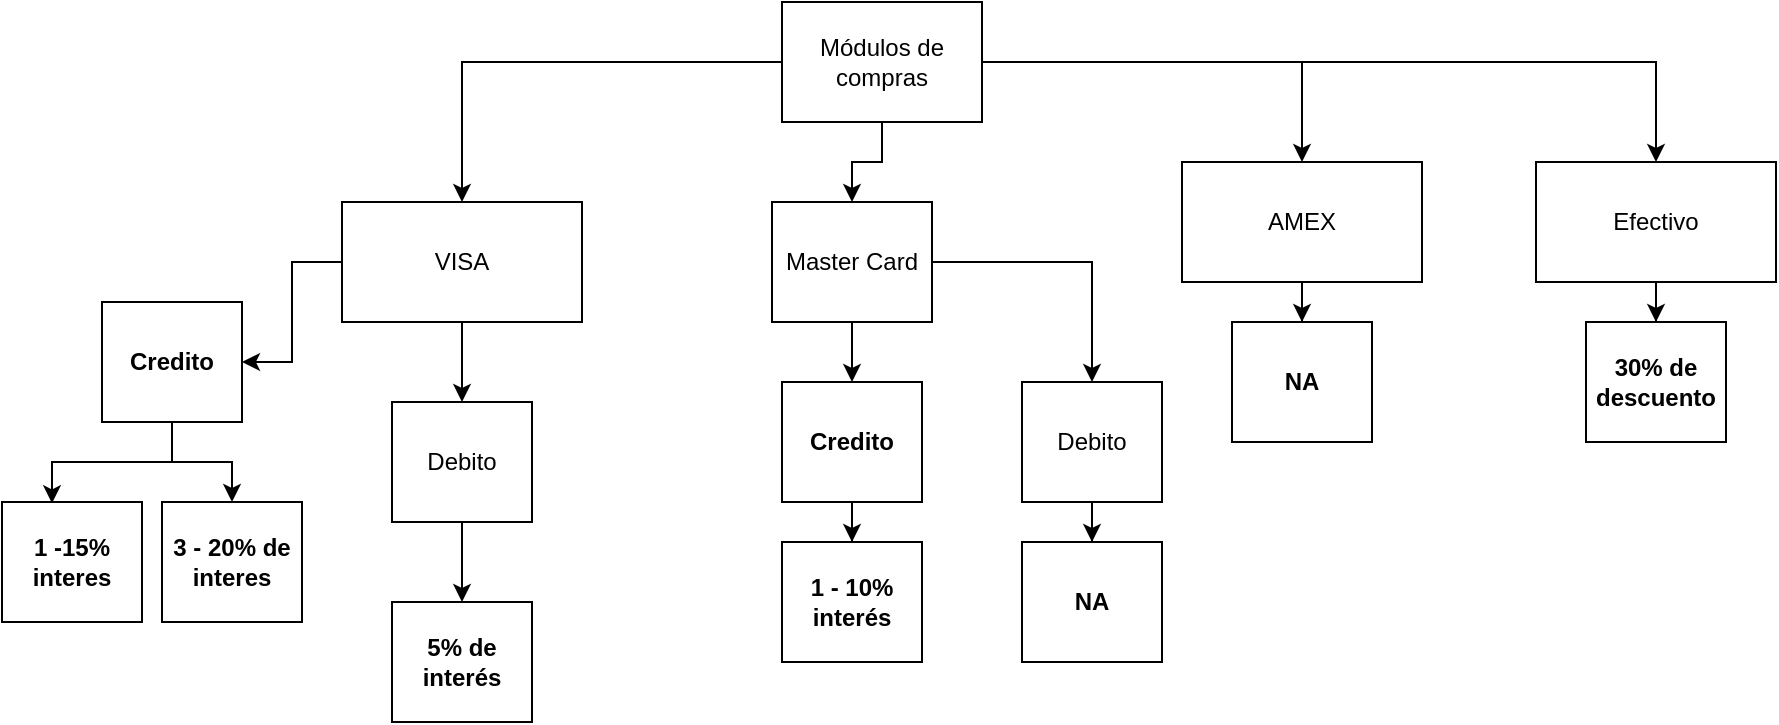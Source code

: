 <mxfile version="22.0.7" type="github">
  <diagram name="Página-1" id="gK0fOEZUuSfrx2o6e5B-">
    <mxGraphModel dx="1198" dy="459" grid="1" gridSize="10" guides="1" tooltips="1" connect="1" arrows="1" fold="1" page="1" pageScale="1" pageWidth="827" pageHeight="1169" math="0" shadow="0">
      <root>
        <mxCell id="0" />
        <mxCell id="1" parent="0" />
        <mxCell id="yhDvCQorbELTLefMZaBI-19" style="edgeStyle=orthogonalEdgeStyle;rounded=0;orthogonalLoop=1;jettySize=auto;html=1;" edge="1" parent="1" source="yhDvCQorbELTLefMZaBI-1" target="yhDvCQorbELTLefMZaBI-4">
          <mxGeometry relative="1" as="geometry" />
        </mxCell>
        <mxCell id="yhDvCQorbELTLefMZaBI-22" style="edgeStyle=orthogonalEdgeStyle;rounded=0;orthogonalLoop=1;jettySize=auto;html=1;" edge="1" parent="1" source="yhDvCQorbELTLefMZaBI-1" target="yhDvCQorbELTLefMZaBI-3">
          <mxGeometry relative="1" as="geometry" />
        </mxCell>
        <mxCell id="yhDvCQorbELTLefMZaBI-23" style="edgeStyle=orthogonalEdgeStyle;rounded=0;orthogonalLoop=1;jettySize=auto;html=1;" edge="1" parent="1" source="yhDvCQorbELTLefMZaBI-1" target="yhDvCQorbELTLefMZaBI-5">
          <mxGeometry relative="1" as="geometry" />
        </mxCell>
        <mxCell id="yhDvCQorbELTLefMZaBI-24" style="edgeStyle=orthogonalEdgeStyle;rounded=0;orthogonalLoop=1;jettySize=auto;html=1;" edge="1" parent="1" source="yhDvCQorbELTLefMZaBI-1" target="yhDvCQorbELTLefMZaBI-2">
          <mxGeometry relative="1" as="geometry" />
        </mxCell>
        <mxCell id="yhDvCQorbELTLefMZaBI-1" value="Módulos de compras" style="rounded=0;whiteSpace=wrap;html=1;" vertex="1" parent="1">
          <mxGeometry x="450" y="150" width="100" height="60" as="geometry" />
        </mxCell>
        <mxCell id="yhDvCQorbELTLefMZaBI-37" style="edgeStyle=orthogonalEdgeStyle;rounded=0;orthogonalLoop=1;jettySize=auto;html=1;" edge="1" parent="1" source="yhDvCQorbELTLefMZaBI-2" target="yhDvCQorbELTLefMZaBI-18">
          <mxGeometry relative="1" as="geometry" />
        </mxCell>
        <mxCell id="yhDvCQorbELTLefMZaBI-2" value="Efectivo" style="rounded=0;whiteSpace=wrap;html=1;" vertex="1" parent="1">
          <mxGeometry x="827" y="230" width="120" height="60" as="geometry" />
        </mxCell>
        <mxCell id="yhDvCQorbELTLefMZaBI-26" style="edgeStyle=orthogonalEdgeStyle;rounded=0;orthogonalLoop=1;jettySize=auto;html=1;" edge="1" parent="1" source="yhDvCQorbELTLefMZaBI-3" target="yhDvCQorbELTLefMZaBI-6">
          <mxGeometry relative="1" as="geometry" />
        </mxCell>
        <mxCell id="yhDvCQorbELTLefMZaBI-30" style="edgeStyle=orthogonalEdgeStyle;rounded=0;orthogonalLoop=1;jettySize=auto;html=1;entryX=0.5;entryY=0;entryDx=0;entryDy=0;" edge="1" parent="1" source="yhDvCQorbELTLefMZaBI-3" target="yhDvCQorbELTLefMZaBI-7">
          <mxGeometry relative="1" as="geometry" />
        </mxCell>
        <mxCell id="yhDvCQorbELTLefMZaBI-3" value="VISA" style="rounded=0;whiteSpace=wrap;html=1;" vertex="1" parent="1">
          <mxGeometry x="230" y="250" width="120" height="60" as="geometry" />
        </mxCell>
        <mxCell id="yhDvCQorbELTLefMZaBI-32" style="edgeStyle=orthogonalEdgeStyle;rounded=0;orthogonalLoop=1;jettySize=auto;html=1;" edge="1" parent="1" source="yhDvCQorbELTLefMZaBI-4" target="yhDvCQorbELTLefMZaBI-12">
          <mxGeometry relative="1" as="geometry" />
        </mxCell>
        <mxCell id="yhDvCQorbELTLefMZaBI-35" style="edgeStyle=orthogonalEdgeStyle;rounded=0;orthogonalLoop=1;jettySize=auto;html=1;entryX=0.5;entryY=0;entryDx=0;entryDy=0;" edge="1" parent="1" source="yhDvCQorbELTLefMZaBI-4" target="yhDvCQorbELTLefMZaBI-13">
          <mxGeometry relative="1" as="geometry" />
        </mxCell>
        <mxCell id="yhDvCQorbELTLefMZaBI-4" value="Master Card" style="rounded=0;whiteSpace=wrap;html=1;" vertex="1" parent="1">
          <mxGeometry x="445" y="250" width="80" height="60" as="geometry" />
        </mxCell>
        <mxCell id="yhDvCQorbELTLefMZaBI-34" style="edgeStyle=orthogonalEdgeStyle;rounded=0;orthogonalLoop=1;jettySize=auto;html=1;" edge="1" parent="1" source="yhDvCQorbELTLefMZaBI-5" target="yhDvCQorbELTLefMZaBI-17">
          <mxGeometry relative="1" as="geometry" />
        </mxCell>
        <mxCell id="yhDvCQorbELTLefMZaBI-5" value="AMEX" style="rounded=0;whiteSpace=wrap;html=1;" vertex="1" parent="1">
          <mxGeometry x="650" y="230" width="120" height="60" as="geometry" />
        </mxCell>
        <mxCell id="yhDvCQorbELTLefMZaBI-29" style="edgeStyle=orthogonalEdgeStyle;rounded=0;orthogonalLoop=1;jettySize=auto;html=1;entryX=0.5;entryY=0;entryDx=0;entryDy=0;" edge="1" parent="1" source="yhDvCQorbELTLefMZaBI-6" target="yhDvCQorbELTLefMZaBI-9">
          <mxGeometry relative="1" as="geometry" />
        </mxCell>
        <mxCell id="yhDvCQorbELTLefMZaBI-6" value="Credito" style="rounded=0;whiteSpace=wrap;html=1;fontStyle=1" vertex="1" parent="1">
          <mxGeometry x="110" y="300" width="70" height="60" as="geometry" />
        </mxCell>
        <mxCell id="yhDvCQorbELTLefMZaBI-31" value="" style="edgeStyle=orthogonalEdgeStyle;rounded=0;orthogonalLoop=1;jettySize=auto;html=1;" edge="1" parent="1" source="yhDvCQorbELTLefMZaBI-7" target="yhDvCQorbELTLefMZaBI-10">
          <mxGeometry relative="1" as="geometry" />
        </mxCell>
        <mxCell id="yhDvCQorbELTLefMZaBI-7" value="Debito" style="rounded=0;whiteSpace=wrap;html=1;" vertex="1" parent="1">
          <mxGeometry x="255" y="350" width="70" height="60" as="geometry" />
        </mxCell>
        <mxCell id="yhDvCQorbELTLefMZaBI-8" value="1 -15% interes" style="rounded=0;whiteSpace=wrap;html=1;fontStyle=1" vertex="1" parent="1">
          <mxGeometry x="60" y="400" width="70" height="60" as="geometry" />
        </mxCell>
        <mxCell id="yhDvCQorbELTLefMZaBI-9" value="3 - 20% de interes" style="rounded=0;whiteSpace=wrap;html=1;fontStyle=1" vertex="1" parent="1">
          <mxGeometry x="140" y="400" width="70" height="60" as="geometry" />
        </mxCell>
        <mxCell id="yhDvCQorbELTLefMZaBI-10" value="5% de interés" style="rounded=0;whiteSpace=wrap;html=1;fontStyle=1" vertex="1" parent="1">
          <mxGeometry x="255" y="450" width="70" height="60" as="geometry" />
        </mxCell>
        <mxCell id="yhDvCQorbELTLefMZaBI-33" style="edgeStyle=orthogonalEdgeStyle;rounded=0;orthogonalLoop=1;jettySize=auto;html=1;" edge="1" parent="1" source="yhDvCQorbELTLefMZaBI-12" target="yhDvCQorbELTLefMZaBI-14">
          <mxGeometry relative="1" as="geometry" />
        </mxCell>
        <mxCell id="yhDvCQorbELTLefMZaBI-12" value="Credito" style="rounded=0;whiteSpace=wrap;html=1;fontStyle=1" vertex="1" parent="1">
          <mxGeometry x="450" y="340" width="70" height="60" as="geometry" />
        </mxCell>
        <mxCell id="yhDvCQorbELTLefMZaBI-36" style="edgeStyle=orthogonalEdgeStyle;rounded=0;orthogonalLoop=1;jettySize=auto;html=1;" edge="1" parent="1" source="yhDvCQorbELTLefMZaBI-13" target="yhDvCQorbELTLefMZaBI-16">
          <mxGeometry relative="1" as="geometry" />
        </mxCell>
        <mxCell id="yhDvCQorbELTLefMZaBI-13" value="Debito" style="rounded=0;whiteSpace=wrap;html=1;" vertex="1" parent="1">
          <mxGeometry x="570" y="340" width="70" height="60" as="geometry" />
        </mxCell>
        <mxCell id="yhDvCQorbELTLefMZaBI-14" value="1 - 10% interés" style="rounded=0;whiteSpace=wrap;html=1;fontStyle=1" vertex="1" parent="1">
          <mxGeometry x="450" y="420" width="70" height="60" as="geometry" />
        </mxCell>
        <mxCell id="yhDvCQorbELTLefMZaBI-16" value="NA" style="rounded=0;whiteSpace=wrap;html=1;fontStyle=1" vertex="1" parent="1">
          <mxGeometry x="570" y="420" width="70" height="60" as="geometry" />
        </mxCell>
        <mxCell id="yhDvCQorbELTLefMZaBI-17" value="NA" style="rounded=0;whiteSpace=wrap;html=1;fontStyle=1" vertex="1" parent="1">
          <mxGeometry x="675" y="310" width="70" height="60" as="geometry" />
        </mxCell>
        <mxCell id="yhDvCQorbELTLefMZaBI-18" value="30% de descuento" style="rounded=0;whiteSpace=wrap;html=1;fontStyle=1" vertex="1" parent="1">
          <mxGeometry x="852" y="310" width="70" height="60" as="geometry" />
        </mxCell>
        <mxCell id="yhDvCQorbELTLefMZaBI-28" style="edgeStyle=orthogonalEdgeStyle;rounded=0;orthogonalLoop=1;jettySize=auto;html=1;entryX=0.357;entryY=0.011;entryDx=0;entryDy=0;entryPerimeter=0;" edge="1" parent="1" source="yhDvCQorbELTLefMZaBI-6" target="yhDvCQorbELTLefMZaBI-8">
          <mxGeometry relative="1" as="geometry" />
        </mxCell>
      </root>
    </mxGraphModel>
  </diagram>
</mxfile>
